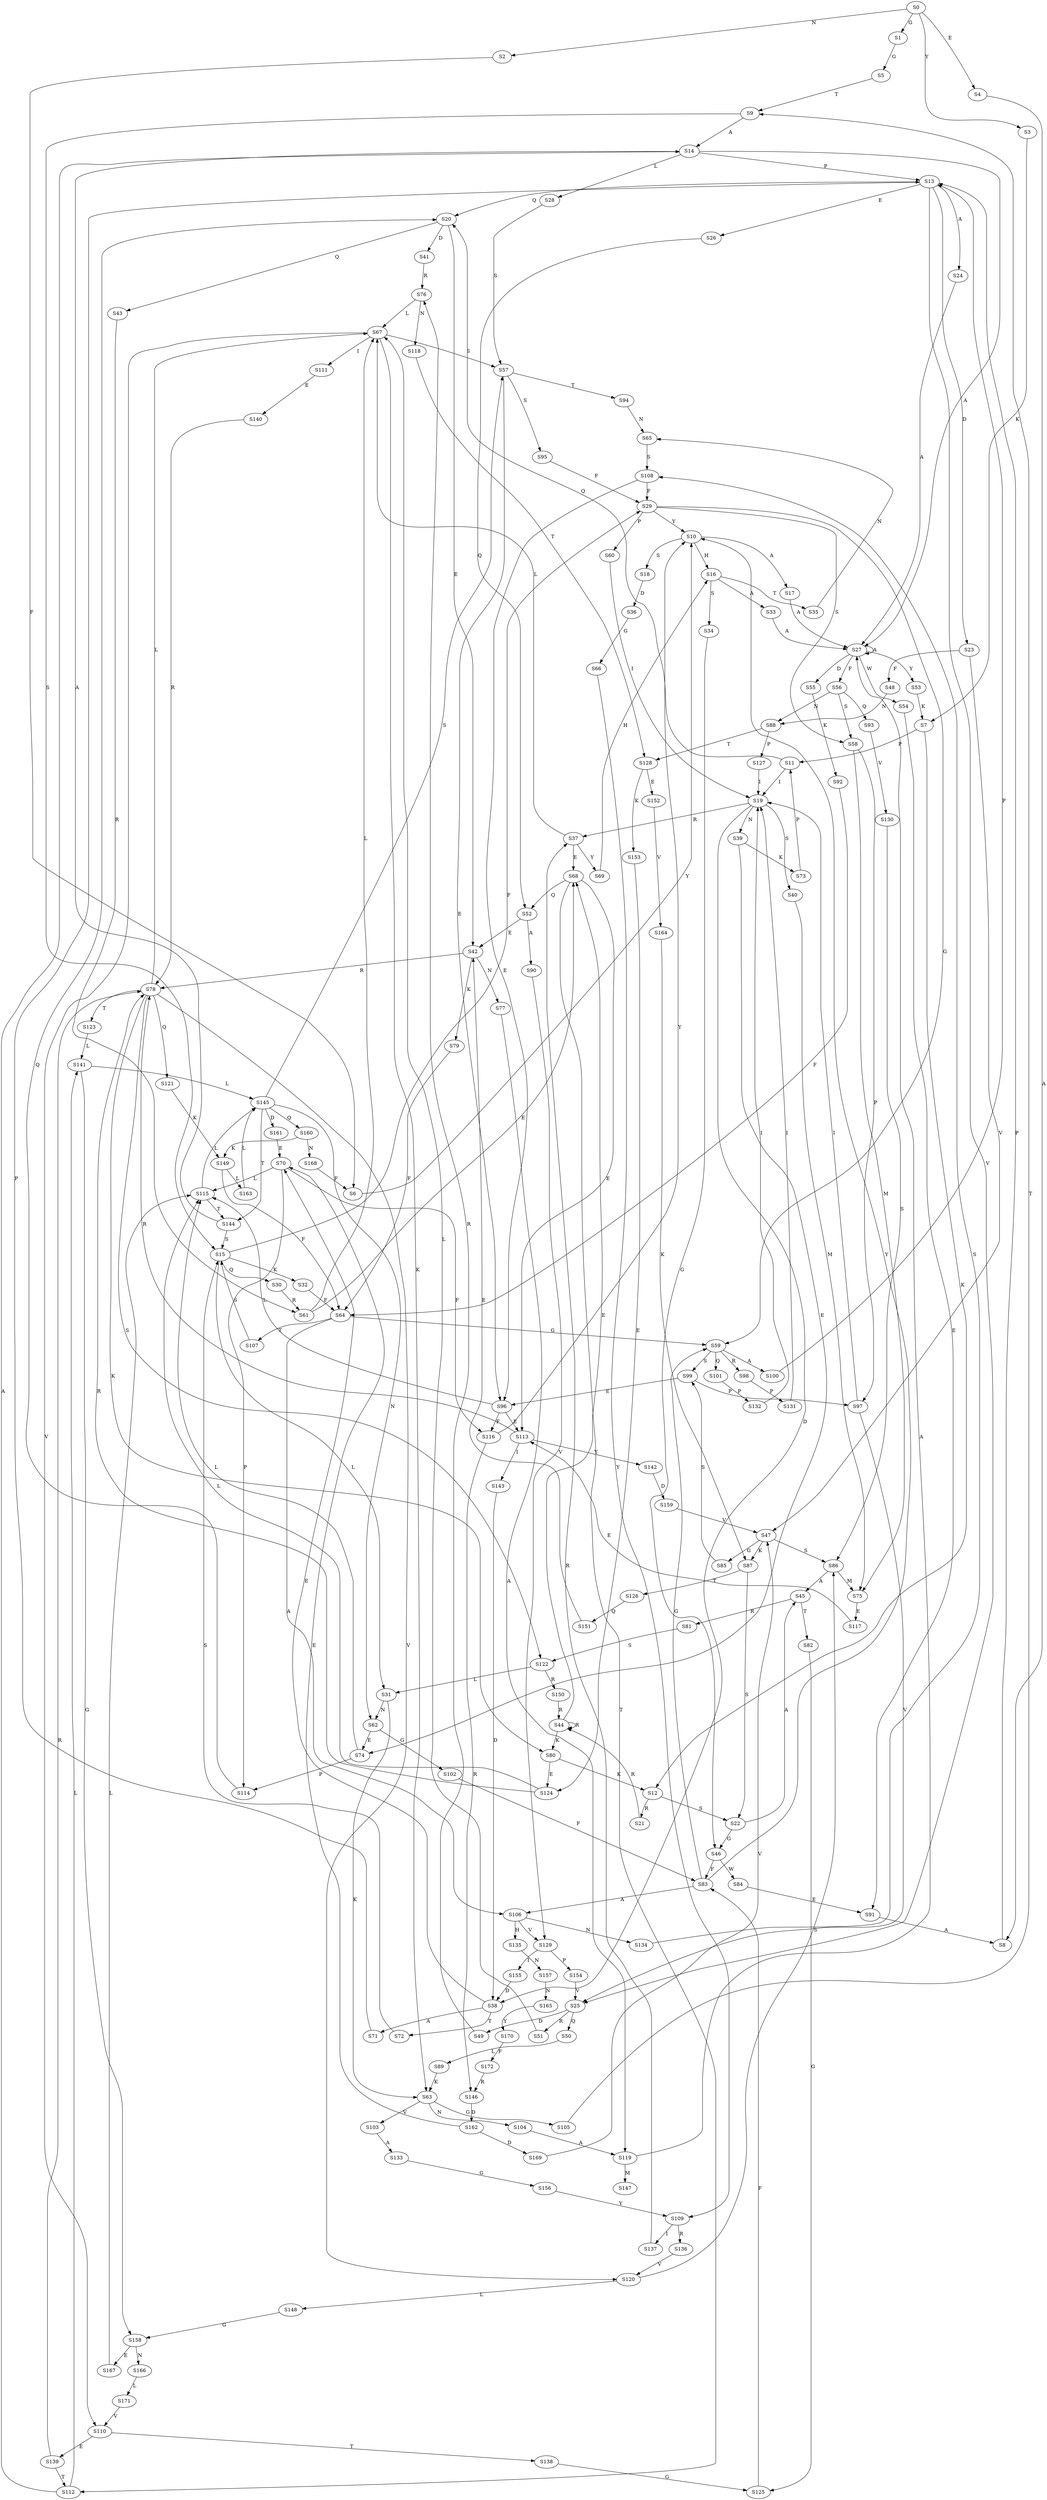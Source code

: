 strict digraph  {
	S0 -> S1 [ label = G ];
	S0 -> S2 [ label = N ];
	S0 -> S3 [ label = Y ];
	S0 -> S4 [ label = E ];
	S1 -> S5 [ label = G ];
	S2 -> S6 [ label = F ];
	S3 -> S7 [ label = K ];
	S4 -> S8 [ label = A ];
	S5 -> S9 [ label = T ];
	S6 -> S10 [ label = Y ];
	S7 -> S11 [ label = P ];
	S7 -> S12 [ label = K ];
	S8 -> S13 [ label = P ];
	S9 -> S14 [ label = A ];
	S9 -> S15 [ label = S ];
	S10 -> S16 [ label = H ];
	S10 -> S17 [ label = A ];
	S10 -> S18 [ label = S ];
	S11 -> S19 [ label = I ];
	S11 -> S20 [ label = Q ];
	S12 -> S21 [ label = R ];
	S12 -> S22 [ label = S ];
	S13 -> S23 [ label = D ];
	S13 -> S24 [ label = A ];
	S13 -> S25 [ label = V ];
	S13 -> S20 [ label = Q ];
	S13 -> S26 [ label = E ];
	S14 -> S27 [ label = A ];
	S14 -> S13 [ label = P ];
	S14 -> S28 [ label = L ];
	S15 -> S29 [ label = F ];
	S15 -> S30 [ label = Q ];
	S15 -> S31 [ label = L ];
	S15 -> S32 [ label = K ];
	S16 -> S33 [ label = A ];
	S16 -> S34 [ label = S ];
	S16 -> S35 [ label = T ];
	S17 -> S27 [ label = A ];
	S18 -> S36 [ label = D ];
	S19 -> S37 [ label = R ];
	S19 -> S38 [ label = D ];
	S19 -> S39 [ label = N ];
	S19 -> S40 [ label = S ];
	S20 -> S41 [ label = D ];
	S20 -> S42 [ label = E ];
	S20 -> S43 [ label = Q ];
	S21 -> S44 [ label = R ];
	S22 -> S45 [ label = A ];
	S22 -> S46 [ label = G ];
	S23 -> S47 [ label = V ];
	S23 -> S48 [ label = F ];
	S24 -> S27 [ label = A ];
	S25 -> S49 [ label = D ];
	S25 -> S50 [ label = Q ];
	S25 -> S51 [ label = R ];
	S26 -> S52 [ label = Q ];
	S27 -> S53 [ label = Y ];
	S27 -> S54 [ label = W ];
	S27 -> S55 [ label = D ];
	S27 -> S27 [ label = A ];
	S27 -> S56 [ label = F ];
	S28 -> S57 [ label = S ];
	S29 -> S58 [ label = S ];
	S29 -> S10 [ label = Y ];
	S29 -> S59 [ label = G ];
	S29 -> S60 [ label = P ];
	S30 -> S61 [ label = R ];
	S31 -> S62 [ label = N ];
	S31 -> S63 [ label = K ];
	S32 -> S64 [ label = F ];
	S33 -> S27 [ label = A ];
	S34 -> S46 [ label = G ];
	S35 -> S65 [ label = N ];
	S36 -> S66 [ label = G ];
	S37 -> S67 [ label = L ];
	S37 -> S68 [ label = E ];
	S37 -> S69 [ label = Y ];
	S38 -> S70 [ label = E ];
	S38 -> S71 [ label = A ];
	S38 -> S72 [ label = T ];
	S39 -> S73 [ label = K ];
	S39 -> S74 [ label = E ];
	S40 -> S75 [ label = M ];
	S41 -> S76 [ label = R ];
	S42 -> S77 [ label = N ];
	S42 -> S78 [ label = R ];
	S42 -> S79 [ label = K ];
	S43 -> S61 [ label = R ];
	S44 -> S68 [ label = E ];
	S44 -> S80 [ label = K ];
	S44 -> S44 [ label = R ];
	S45 -> S81 [ label = R ];
	S45 -> S82 [ label = T ];
	S46 -> S83 [ label = F ];
	S46 -> S84 [ label = W ];
	S47 -> S85 [ label = G ];
	S47 -> S86 [ label = S ];
	S47 -> S87 [ label = K ];
	S48 -> S88 [ label = N ];
	S49 -> S76 [ label = R ];
	S50 -> S89 [ label = L ];
	S51 -> S67 [ label = L ];
	S52 -> S90 [ label = A ];
	S52 -> S42 [ label = E ];
	S53 -> S7 [ label = K ];
	S54 -> S91 [ label = E ];
	S55 -> S92 [ label = K ];
	S56 -> S88 [ label = N ];
	S56 -> S93 [ label = Q ];
	S56 -> S58 [ label = S ];
	S57 -> S94 [ label = T ];
	S57 -> S95 [ label = S ];
	S57 -> S96 [ label = E ];
	S58 -> S75 [ label = M ];
	S58 -> S97 [ label = P ];
	S59 -> S98 [ label = R ];
	S59 -> S99 [ label = S ];
	S59 -> S100 [ label = A ];
	S59 -> S101 [ label = Q ];
	S60 -> S19 [ label = I ];
	S61 -> S67 [ label = L ];
	S61 -> S68 [ label = E ];
	S62 -> S74 [ label = E ];
	S62 -> S102 [ label = G ];
	S63 -> S103 [ label = V ];
	S63 -> S104 [ label = N ];
	S63 -> S105 [ label = G ];
	S64 -> S106 [ label = A ];
	S64 -> S59 [ label = G ];
	S64 -> S107 [ label = T ];
	S65 -> S108 [ label = S ];
	S66 -> S109 [ label = Y ];
	S67 -> S57 [ label = S ];
	S67 -> S110 [ label = V ];
	S67 -> S111 [ label = I ];
	S67 -> S63 [ label = K ];
	S68 -> S52 [ label = Q ];
	S68 -> S112 [ label = T ];
	S68 -> S113 [ label = E ];
	S69 -> S16 [ label = H ];
	S70 -> S114 [ label = P ];
	S70 -> S115 [ label = L ];
	S70 -> S116 [ label = F ];
	S71 -> S13 [ label = P ];
	S72 -> S15 [ label = S ];
	S73 -> S11 [ label = P ];
	S74 -> S115 [ label = L ];
	S74 -> S114 [ label = P ];
	S75 -> S117 [ label = E ];
	S76 -> S67 [ label = L ];
	S76 -> S118 [ label = N ];
	S77 -> S119 [ label = A ];
	S78 -> S120 [ label = V ];
	S78 -> S121 [ label = Q ];
	S78 -> S122 [ label = S ];
	S78 -> S67 [ label = L ];
	S78 -> S123 [ label = T ];
	S78 -> S80 [ label = K ];
	S79 -> S64 [ label = F ];
	S80 -> S12 [ label = K ];
	S80 -> S124 [ label = E ];
	S81 -> S122 [ label = S ];
	S82 -> S125 [ label = G ];
	S83 -> S59 [ label = G ];
	S83 -> S106 [ label = A ];
	S83 -> S10 [ label = Y ];
	S84 -> S91 [ label = E ];
	S85 -> S99 [ label = S ];
	S86 -> S45 [ label = A ];
	S86 -> S75 [ label = M ];
	S87 -> S126 [ label = T ];
	S87 -> S22 [ label = S ];
	S88 -> S127 [ label = P ];
	S88 -> S128 [ label = T ];
	S89 -> S63 [ label = K ];
	S90 -> S129 [ label = V ];
	S91 -> S8 [ label = A ];
	S92 -> S64 [ label = F ];
	S93 -> S130 [ label = V ];
	S94 -> S65 [ label = N ];
	S95 -> S29 [ label = F ];
	S96 -> S113 [ label = E ];
	S96 -> S116 [ label = F ];
	S96 -> S115 [ label = L ];
	S97 -> S25 [ label = V ];
	S97 -> S19 [ label = I ];
	S98 -> S131 [ label = P ];
	S99 -> S96 [ label = E ];
	S99 -> S97 [ label = P ];
	S100 -> S13 [ label = P ];
	S101 -> S132 [ label = P ];
	S102 -> S83 [ label = F ];
	S103 -> S133 [ label = A ];
	S104 -> S119 [ label = A ];
	S105 -> S9 [ label = T ];
	S106 -> S134 [ label = N ];
	S106 -> S129 [ label = V ];
	S106 -> S135 [ label = H ];
	S107 -> S15 [ label = S ];
	S108 -> S29 [ label = F ];
	S108 -> S96 [ label = E ];
	S109 -> S136 [ label = R ];
	S109 -> S137 [ label = I ];
	S110 -> S138 [ label = T ];
	S110 -> S139 [ label = E ];
	S111 -> S140 [ label = E ];
	S112 -> S14 [ label = A ];
	S112 -> S141 [ label = L ];
	S113 -> S78 [ label = R ];
	S113 -> S142 [ label = Y ];
	S113 -> S143 [ label = I ];
	S114 -> S20 [ label = Q ];
	S115 -> S144 [ label = T ];
	S115 -> S145 [ label = L ];
	S116 -> S146 [ label = R ];
	S116 -> S10 [ label = Y ];
	S117 -> S113 [ label = E ];
	S118 -> S128 [ label = T ];
	S119 -> S147 [ label = M ];
	S119 -> S27 [ label = A ];
	S120 -> S148 [ label = L ];
	S120 -> S86 [ label = S ];
	S121 -> S149 [ label = K ];
	S122 -> S150 [ label = R ];
	S122 -> S31 [ label = L ];
	S123 -> S141 [ label = L ];
	S124 -> S115 [ label = L ];
	S124 -> S78 [ label = R ];
	S125 -> S83 [ label = F ];
	S126 -> S151 [ label = Q ];
	S127 -> S19 [ label = I ];
	S128 -> S152 [ label = E ];
	S128 -> S153 [ label = K ];
	S129 -> S154 [ label = P ];
	S129 -> S155 [ label = I ];
	S130 -> S86 [ label = S ];
	S131 -> S19 [ label = I ];
	S132 -> S19 [ label = I ];
	S133 -> S156 [ label = G ];
	S134 -> S108 [ label = S ];
	S135 -> S157 [ label = N ];
	S136 -> S120 [ label = V ];
	S137 -> S37 [ label = R ];
	S138 -> S125 [ label = G ];
	S139 -> S78 [ label = R ];
	S139 -> S112 [ label = T ];
	S140 -> S78 [ label = R ];
	S141 -> S145 [ label = L ];
	S141 -> S158 [ label = G ];
	S142 -> S159 [ label = D ];
	S143 -> S38 [ label = D ];
	S144 -> S14 [ label = A ];
	S144 -> S15 [ label = S ];
	S145 -> S57 [ label = S ];
	S145 -> S160 [ label = Q ];
	S145 -> S144 [ label = T ];
	S145 -> S62 [ label = N ];
	S145 -> S161 [ label = D ];
	S146 -> S162 [ label = D ];
	S148 -> S158 [ label = G ];
	S149 -> S163 [ label = L ];
	S149 -> S64 [ label = F ];
	S150 -> S44 [ label = R ];
	S151 -> S42 [ label = E ];
	S152 -> S164 [ label = V ];
	S153 -> S124 [ label = E ];
	S154 -> S25 [ label = V ];
	S155 -> S38 [ label = D ];
	S156 -> S109 [ label = Y ];
	S157 -> S165 [ label = N ];
	S158 -> S166 [ label = N ];
	S158 -> S167 [ label = E ];
	S159 -> S47 [ label = V ];
	S160 -> S149 [ label = K ];
	S160 -> S168 [ label = N ];
	S161 -> S70 [ label = E ];
	S162 -> S70 [ label = E ];
	S162 -> S169 [ label = D ];
	S163 -> S145 [ label = L ];
	S164 -> S87 [ label = K ];
	S165 -> S170 [ label = Y ];
	S166 -> S171 [ label = L ];
	S167 -> S115 [ label = L ];
	S168 -> S6 [ label = F ];
	S169 -> S47 [ label = V ];
	S170 -> S172 [ label = F ];
	S171 -> S110 [ label = V ];
	S172 -> S146 [ label = R ];
}
